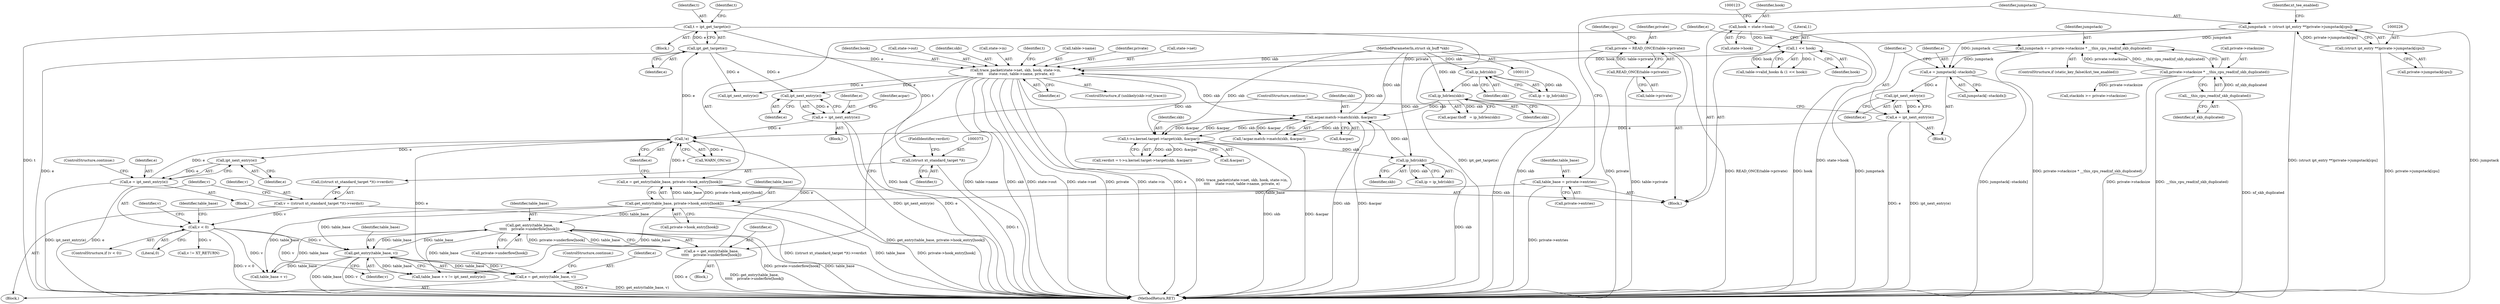 digraph "0_linux_57ebd808a97d7c5b1e1afb937c2db22beba3c1f8_0@pointer" {
"1000321" [label="(Call,t = ipt_get_target(e))"];
"1000323" [label="(Call,ipt_get_target(e))"];
"1000259" [label="(Call,!e)"];
"1000400" [label="(Call,e = get_entry(table_base,\n\t\t\t\t\t    private->underflow[hook]))"];
"1000402" [label="(Call,get_entry(table_base,\n\t\t\t\t\t    private->underflow[hook]))"];
"1000459" [label="(Call,get_entry(table_base, v))"];
"1000246" [label="(Call,get_entry(table_base, private->hook_entry[hook]))"];
"1000218" [label="(Call,table_base = private->entries)"];
"1000377" [label="(Call,v < 0)"];
"1000369" [label="(Call,v = ((struct xt_standard_target *)t)->verdict)"];
"1000496" [label="(Call,e = ipt_next_entry(e))"];
"1000498" [label="(Call,ipt_next_entry(e))"];
"1000339" [label="(Call,trace_packet(state->net, skb, hook, state->in,\n\t\t\t\t     state->out, table->name, private, e))"];
"1000302" [label="(Call,acpar.match->match(skb, &acpar))"];
"1000184" [label="(Call,ip_hdrlen(skb))"];
"1000144" [label="(Call,ip_hdr(skb))"];
"1000111" [label="(MethodParameterIn,struct sk_buff *skb)"];
"1000494" [label="(Call,ip_hdr(skb))"];
"1000483" [label="(Call,t->u.kernel.target->target(skb, &acpar))"];
"1000202" [label="(Call,1 << hook)"];
"1000116" [label="(Call,hook = state->hook)"];
"1000209" [label="(Call,private = READ_ONCE(table->private))"];
"1000211" [label="(Call,READ_ONCE(table->private))"];
"1000417" [label="(Call,e = ipt_next_entry(e))"];
"1000419" [label="(Call,ipt_next_entry(e))"];
"1000411" [label="(Call,e = jumpstack[--stackidx])"];
"1000236" [label="(Call,jumpstack += private->stacksize * __this_cpu_read(nf_skb_duplicated))"];
"1000238" [label="(Call,private->stacksize * __this_cpu_read(nf_skb_duplicated))"];
"1000242" [label="(Call,__this_cpu_read(nf_skb_duplicated))"];
"1000223" [label="(Call,jumpstack  = (struct ipt_entry **)private->jumpstack[cpu])"];
"1000225" [label="(Call,(struct ipt_entry **)private->jumpstack[cpu])"];
"1000244" [label="(Call,e = get_entry(table_base, private->hook_entry[hook]))"];
"1000276" [label="(Call,e = ipt_next_entry(e))"];
"1000278" [label="(Call,ipt_next_entry(e))"];
"1000457" [label="(Call,e = get_entry(table_base, v))"];
"1000372" [label="(Call,(struct xt_standard_target *)t)"];
"1000243" [label="(Identifier,nf_skb_duplicated)"];
"1000254" [label="(Block,)"];
"1000498" [label="(Call,ipt_next_entry(e))"];
"1000355" [label="(Identifier,e)"];
"1000383" [label="(Identifier,v)"];
"1000321" [label="(Call,t = ipt_get_target(e))"];
"1000114" [label="(Block,)"];
"1000494" [label="(Call,ip_hdr(skb))"];
"1000322" [label="(Identifier,t)"];
"1000118" [label="(Call,state->hook)"];
"1000481" [label="(Call,verdict = t->u.kernel.target->target(skb, &acpar))"];
"1000495" [label="(Identifier,skb)"];
"1000484" [label="(Identifier,skb)"];
"1000225" [label="(Call,(struct ipt_entry **)private->jumpstack[cpu])"];
"1000344" [label="(Identifier,hook)"];
"1000404" [label="(Call,private->underflow[hook])"];
"1000348" [label="(Call,state->out)"];
"1000491" [label="(Block,)"];
"1000210" [label="(Identifier,private)"];
"1000499" [label="(Identifier,e)"];
"1000278" [label="(Call,ipt_next_entry(e))"];
"1000413" [label="(Call,jumpstack[--stackidx])"];
"1000246" [label="(Call,get_entry(table_base, private->hook_entry[hook]))"];
"1000212" [label="(Call,table->private)"];
"1000410" [label="(Block,)"];
"1000370" [label="(Identifier,v)"];
"1000259" [label="(Call,!e)"];
"1000424" [label="(Call,table_base + v != ipt_next_entry(e))"];
"1000371" [label="(Call,((struct xt_standard_target *)t)->verdict)"];
"1000343" [label="(Identifier,skb)"];
"1000377" [label="(Call,v < 0)"];
"1000219" [label="(Identifier,table_base)"];
"1000242" [label="(Call,__this_cpu_read(nf_skb_duplicated))"];
"1000323" [label="(Call,ipt_get_target(e))"];
"1000505" [label="(Identifier,acpar)"];
"1000280" [label="(ControlStructure,continue;)"];
"1000403" [label="(Identifier,table_base)"];
"1000116" [label="(Call,hook = state->hook)"];
"1000245" [label="(Identifier,e)"];
"1000227" [label="(Call,private->jumpstack[cpu])"];
"1000180" [label="(Call,acpar.thoff   = ip_hdrlen(skb))"];
"1000144" [label="(Call,ip_hdr(skb))"];
"1000303" [label="(Identifier,skb)"];
"1000419" [label="(Call,ipt_next_entry(e))"];
"1000519" [label="(MethodReturn,RET)"];
"1000203" [label="(Literal,1)"];
"1000244" [label="(Call,e = get_entry(table_base, private->hook_entry[hook]))"];
"1000459" [label="(Call,get_entry(table_base, v))"];
"1000462" [label="(ControlStructure,continue;)"];
"1000334" [label="(ControlStructure,if (unlikely(skb->nf_trace)))"];
"1000202" [label="(Call,1 << hook)"];
"1000304" [label="(Call,&acpar)"];
"1000302" [label="(Call,acpar.match->match(skb, &acpar))"];
"1000216" [label="(Identifier,cpu)"];
"1000247" [label="(Identifier,table_base)"];
"1000184" [label="(Call,ip_hdrlen(skb))"];
"1000367" [label="(Block,)"];
"1000238" [label="(Call,private->stacksize * __this_cpu_read(nf_skb_duplicated))"];
"1000277" [label="(Identifier,e)"];
"1000117" [label="(Identifier,hook)"];
"1000376" [label="(ControlStructure,if (v < 0))"];
"1000460" [label="(Identifier,table_base)"];
"1000301" [label="(Call,!acpar.match->match(skb, &acpar))"];
"1000441" [label="(Call,stackidx >= private->stacksize)"];
"1000260" [label="(Identifier,e)"];
"1000345" [label="(Call,state->in)"];
"1000232" [label="(ControlStructure,if (static_key_false(&xt_tee_enabled)))"];
"1000324" [label="(Identifier,e)"];
"1000375" [label="(FieldIdentifier,verdict)"];
"1000457" [label="(Call,e = get_entry(table_base, v))"];
"1000458" [label="(Identifier,e)"];
"1000198" [label="(Call,table->valid_hooks & (1 << hook))"];
"1000426" [label="(Identifier,table_base)"];
"1000418" [label="(Identifier,e)"];
"1000400" [label="(Call,e = get_entry(table_base,\n\t\t\t\t\t    private->underflow[hook]))"];
"1000330" [label="(Identifier,t)"];
"1000379" [label="(Literal,0)"];
"1000362" [label="(Identifier,t)"];
"1000411" [label="(Call,e = jumpstack[--stackidx])"];
"1000339" [label="(Call,trace_packet(state->net, skb, hook, state->in,\n\t\t\t\t     state->out, table->name, private, e))"];
"1000492" [label="(Call,ip = ip_hdr(skb))"];
"1000351" [label="(Call,table->name)"];
"1000185" [label="(Identifier,skb)"];
"1000412" [label="(Identifier,e)"];
"1000417" [label="(Call,e = ipt_next_entry(e))"];
"1000420" [label="(Identifier,e)"];
"1000220" [label="(Call,private->entries)"];
"1000204" [label="(Identifier,hook)"];
"1000497" [label="(Identifier,e)"];
"1000239" [label="(Call,private->stacksize)"];
"1000382" [label="(Call,v != XT_RETURN)"];
"1000399" [label="(Block,)"];
"1000258" [label="(Call,WARN_ON(!e))"];
"1000428" [label="(Call,ipt_next_entry(e))"];
"1000276" [label="(Call,e = ipt_next_entry(e))"];
"1000401" [label="(Identifier,e)"];
"1000223" [label="(Call,jumpstack  = (struct ipt_entry **)private->jumpstack[cpu])"];
"1000237" [label="(Identifier,jumpstack)"];
"1000235" [label="(Identifier,xt_tee_enabled)"];
"1000274" [label="(Block,)"];
"1000218" [label="(Call,table_base = private->entries)"];
"1000485" [label="(Call,&acpar)"];
"1000111" [label="(MethodParameterIn,struct sk_buff *skb)"];
"1000248" [label="(Call,private->hook_entry[hook])"];
"1000496" [label="(Call,e = ipt_next_entry(e))"];
"1000279" [label="(Identifier,e)"];
"1000461" [label="(Identifier,v)"];
"1000224" [label="(Identifier,jumpstack)"];
"1000354" [label="(Identifier,private)"];
"1000209" [label="(Call,private = READ_ONCE(table->private))"];
"1000425" [label="(Call,table_base + v)"];
"1000369" [label="(Call,v = ((struct xt_standard_target *)t)->verdict)"];
"1000372" [label="(Call,(struct xt_standard_target *)t)"];
"1000374" [label="(Identifier,t)"];
"1000236" [label="(Call,jumpstack += private->stacksize * __this_cpu_read(nf_skb_duplicated))"];
"1000340" [label="(Call,state->net)"];
"1000402" [label="(Call,get_entry(table_base,\n\t\t\t\t\t    private->underflow[hook]))"];
"1000483" [label="(Call,t->u.kernel.target->target(skb, &acpar))"];
"1000142" [label="(Call,ip = ip_hdr(skb))"];
"1000378" [label="(Identifier,v)"];
"1000421" [label="(ControlStructure,continue;)"];
"1000211" [label="(Call,READ_ONCE(table->private))"];
"1000145" [label="(Identifier,skb)"];
"1000321" -> "1000254"  [label="AST: "];
"1000321" -> "1000323"  [label="CFG: "];
"1000322" -> "1000321"  [label="AST: "];
"1000323" -> "1000321"  [label="AST: "];
"1000330" -> "1000321"  [label="CFG: "];
"1000321" -> "1000519"  [label="DDG: t"];
"1000321" -> "1000519"  [label="DDG: ipt_get_target(e)"];
"1000323" -> "1000321"  [label="DDG: e"];
"1000321" -> "1000372"  [label="DDG: t"];
"1000323" -> "1000324"  [label="CFG: "];
"1000324" -> "1000323"  [label="AST: "];
"1000323" -> "1000519"  [label="DDG: e"];
"1000259" -> "1000323"  [label="DDG: e"];
"1000323" -> "1000339"  [label="DDG: e"];
"1000323" -> "1000428"  [label="DDG: e"];
"1000323" -> "1000498"  [label="DDG: e"];
"1000259" -> "1000258"  [label="AST: "];
"1000259" -> "1000260"  [label="CFG: "];
"1000260" -> "1000259"  [label="AST: "];
"1000258" -> "1000259"  [label="CFG: "];
"1000259" -> "1000258"  [label="DDG: e"];
"1000400" -> "1000259"  [label="DDG: e"];
"1000496" -> "1000259"  [label="DDG: e"];
"1000417" -> "1000259"  [label="DDG: e"];
"1000244" -> "1000259"  [label="DDG: e"];
"1000276" -> "1000259"  [label="DDG: e"];
"1000457" -> "1000259"  [label="DDG: e"];
"1000259" -> "1000278"  [label="DDG: e"];
"1000400" -> "1000399"  [label="AST: "];
"1000400" -> "1000402"  [label="CFG: "];
"1000401" -> "1000400"  [label="AST: "];
"1000402" -> "1000400"  [label="AST: "];
"1000421" -> "1000400"  [label="CFG: "];
"1000400" -> "1000519"  [label="DDG: e"];
"1000400" -> "1000519"  [label="DDG: get_entry(table_base,\n\t\t\t\t\t    private->underflow[hook])"];
"1000402" -> "1000400"  [label="DDG: table_base"];
"1000402" -> "1000400"  [label="DDG: private->underflow[hook]"];
"1000402" -> "1000404"  [label="CFG: "];
"1000403" -> "1000402"  [label="AST: "];
"1000404" -> "1000402"  [label="AST: "];
"1000402" -> "1000519"  [label="DDG: private->underflow[hook]"];
"1000402" -> "1000519"  [label="DDG: table_base"];
"1000459" -> "1000402"  [label="DDG: table_base"];
"1000246" -> "1000402"  [label="DDG: table_base"];
"1000402" -> "1000424"  [label="DDG: table_base"];
"1000402" -> "1000425"  [label="DDG: table_base"];
"1000402" -> "1000459"  [label="DDG: table_base"];
"1000459" -> "1000457"  [label="AST: "];
"1000459" -> "1000461"  [label="CFG: "];
"1000460" -> "1000459"  [label="AST: "];
"1000461" -> "1000459"  [label="AST: "];
"1000457" -> "1000459"  [label="CFG: "];
"1000459" -> "1000519"  [label="DDG: v"];
"1000459" -> "1000519"  [label="DDG: table_base"];
"1000459" -> "1000424"  [label="DDG: table_base"];
"1000459" -> "1000425"  [label="DDG: table_base"];
"1000459" -> "1000457"  [label="DDG: table_base"];
"1000459" -> "1000457"  [label="DDG: v"];
"1000246" -> "1000459"  [label="DDG: table_base"];
"1000377" -> "1000459"  [label="DDG: v"];
"1000246" -> "1000244"  [label="AST: "];
"1000246" -> "1000248"  [label="CFG: "];
"1000247" -> "1000246"  [label="AST: "];
"1000248" -> "1000246"  [label="AST: "];
"1000244" -> "1000246"  [label="CFG: "];
"1000246" -> "1000519"  [label="DDG: private->hook_entry[hook]"];
"1000246" -> "1000519"  [label="DDG: table_base"];
"1000246" -> "1000244"  [label="DDG: table_base"];
"1000246" -> "1000244"  [label="DDG: private->hook_entry[hook]"];
"1000218" -> "1000246"  [label="DDG: table_base"];
"1000246" -> "1000424"  [label="DDG: table_base"];
"1000246" -> "1000425"  [label="DDG: table_base"];
"1000218" -> "1000114"  [label="AST: "];
"1000218" -> "1000220"  [label="CFG: "];
"1000219" -> "1000218"  [label="AST: "];
"1000220" -> "1000218"  [label="AST: "];
"1000224" -> "1000218"  [label="CFG: "];
"1000218" -> "1000519"  [label="DDG: private->entries"];
"1000377" -> "1000376"  [label="AST: "];
"1000377" -> "1000379"  [label="CFG: "];
"1000378" -> "1000377"  [label="AST: "];
"1000379" -> "1000377"  [label="AST: "];
"1000383" -> "1000377"  [label="CFG: "];
"1000426" -> "1000377"  [label="CFG: "];
"1000377" -> "1000519"  [label="DDG: v < 0"];
"1000369" -> "1000377"  [label="DDG: v"];
"1000377" -> "1000382"  [label="DDG: v"];
"1000377" -> "1000424"  [label="DDG: v"];
"1000377" -> "1000425"  [label="DDG: v"];
"1000369" -> "1000367"  [label="AST: "];
"1000369" -> "1000371"  [label="CFG: "];
"1000370" -> "1000369"  [label="AST: "];
"1000371" -> "1000369"  [label="AST: "];
"1000378" -> "1000369"  [label="CFG: "];
"1000369" -> "1000519"  [label="DDG: ((struct xt_standard_target *)t)->verdict"];
"1000496" -> "1000491"  [label="AST: "];
"1000496" -> "1000498"  [label="CFG: "];
"1000497" -> "1000496"  [label="AST: "];
"1000498" -> "1000496"  [label="AST: "];
"1000505" -> "1000496"  [label="CFG: "];
"1000496" -> "1000519"  [label="DDG: ipt_next_entry(e)"];
"1000496" -> "1000519"  [label="DDG: e"];
"1000498" -> "1000496"  [label="DDG: e"];
"1000498" -> "1000499"  [label="CFG: "];
"1000499" -> "1000498"  [label="AST: "];
"1000339" -> "1000498"  [label="DDG: e"];
"1000339" -> "1000334"  [label="AST: "];
"1000339" -> "1000355"  [label="CFG: "];
"1000340" -> "1000339"  [label="AST: "];
"1000343" -> "1000339"  [label="AST: "];
"1000344" -> "1000339"  [label="AST: "];
"1000345" -> "1000339"  [label="AST: "];
"1000348" -> "1000339"  [label="AST: "];
"1000351" -> "1000339"  [label="AST: "];
"1000354" -> "1000339"  [label="AST: "];
"1000355" -> "1000339"  [label="AST: "];
"1000362" -> "1000339"  [label="CFG: "];
"1000339" -> "1000519"  [label="DDG: trace_packet(state->net, skb, hook, state->in,\n\t\t\t\t     state->out, table->name, private, e)"];
"1000339" -> "1000519"  [label="DDG: hook"];
"1000339" -> "1000519"  [label="DDG: table->name"];
"1000339" -> "1000519"  [label="DDG: skb"];
"1000339" -> "1000519"  [label="DDG: state->out"];
"1000339" -> "1000519"  [label="DDG: state->net"];
"1000339" -> "1000519"  [label="DDG: private"];
"1000339" -> "1000519"  [label="DDG: state->in"];
"1000339" -> "1000519"  [label="DDG: e"];
"1000339" -> "1000302"  [label="DDG: skb"];
"1000302" -> "1000339"  [label="DDG: skb"];
"1000111" -> "1000339"  [label="DDG: skb"];
"1000202" -> "1000339"  [label="DDG: hook"];
"1000209" -> "1000339"  [label="DDG: private"];
"1000339" -> "1000428"  [label="DDG: e"];
"1000339" -> "1000483"  [label="DDG: skb"];
"1000302" -> "1000301"  [label="AST: "];
"1000302" -> "1000304"  [label="CFG: "];
"1000303" -> "1000302"  [label="AST: "];
"1000304" -> "1000302"  [label="AST: "];
"1000301" -> "1000302"  [label="CFG: "];
"1000302" -> "1000519"  [label="DDG: &acpar"];
"1000302" -> "1000519"  [label="DDG: skb"];
"1000302" -> "1000301"  [label="DDG: skb"];
"1000302" -> "1000301"  [label="DDG: &acpar"];
"1000184" -> "1000302"  [label="DDG: skb"];
"1000494" -> "1000302"  [label="DDG: skb"];
"1000111" -> "1000302"  [label="DDG: skb"];
"1000483" -> "1000302"  [label="DDG: &acpar"];
"1000302" -> "1000483"  [label="DDG: skb"];
"1000302" -> "1000483"  [label="DDG: &acpar"];
"1000184" -> "1000180"  [label="AST: "];
"1000184" -> "1000185"  [label="CFG: "];
"1000185" -> "1000184"  [label="AST: "];
"1000180" -> "1000184"  [label="CFG: "];
"1000184" -> "1000519"  [label="DDG: skb"];
"1000184" -> "1000180"  [label="DDG: skb"];
"1000144" -> "1000184"  [label="DDG: skb"];
"1000111" -> "1000184"  [label="DDG: skb"];
"1000144" -> "1000142"  [label="AST: "];
"1000144" -> "1000145"  [label="CFG: "];
"1000145" -> "1000144"  [label="AST: "];
"1000142" -> "1000144"  [label="CFG: "];
"1000144" -> "1000142"  [label="DDG: skb"];
"1000111" -> "1000144"  [label="DDG: skb"];
"1000111" -> "1000110"  [label="AST: "];
"1000111" -> "1000519"  [label="DDG: skb"];
"1000111" -> "1000483"  [label="DDG: skb"];
"1000111" -> "1000494"  [label="DDG: skb"];
"1000494" -> "1000492"  [label="AST: "];
"1000494" -> "1000495"  [label="CFG: "];
"1000495" -> "1000494"  [label="AST: "];
"1000492" -> "1000494"  [label="CFG: "];
"1000494" -> "1000519"  [label="DDG: skb"];
"1000494" -> "1000492"  [label="DDG: skb"];
"1000483" -> "1000494"  [label="DDG: skb"];
"1000483" -> "1000481"  [label="AST: "];
"1000483" -> "1000485"  [label="CFG: "];
"1000484" -> "1000483"  [label="AST: "];
"1000485" -> "1000483"  [label="AST: "];
"1000481" -> "1000483"  [label="CFG: "];
"1000483" -> "1000519"  [label="DDG: &acpar"];
"1000483" -> "1000519"  [label="DDG: skb"];
"1000483" -> "1000481"  [label="DDG: skb"];
"1000483" -> "1000481"  [label="DDG: &acpar"];
"1000202" -> "1000198"  [label="AST: "];
"1000202" -> "1000204"  [label="CFG: "];
"1000203" -> "1000202"  [label="AST: "];
"1000204" -> "1000202"  [label="AST: "];
"1000198" -> "1000202"  [label="CFG: "];
"1000202" -> "1000519"  [label="DDG: hook"];
"1000202" -> "1000198"  [label="DDG: 1"];
"1000202" -> "1000198"  [label="DDG: hook"];
"1000116" -> "1000202"  [label="DDG: hook"];
"1000116" -> "1000114"  [label="AST: "];
"1000116" -> "1000118"  [label="CFG: "];
"1000117" -> "1000116"  [label="AST: "];
"1000118" -> "1000116"  [label="AST: "];
"1000123" -> "1000116"  [label="CFG: "];
"1000116" -> "1000519"  [label="DDG: state->hook"];
"1000209" -> "1000114"  [label="AST: "];
"1000209" -> "1000211"  [label="CFG: "];
"1000210" -> "1000209"  [label="AST: "];
"1000211" -> "1000209"  [label="AST: "];
"1000216" -> "1000209"  [label="CFG: "];
"1000209" -> "1000519"  [label="DDG: private"];
"1000209" -> "1000519"  [label="DDG: READ_ONCE(table->private)"];
"1000211" -> "1000209"  [label="DDG: table->private"];
"1000211" -> "1000212"  [label="CFG: "];
"1000212" -> "1000211"  [label="AST: "];
"1000211" -> "1000519"  [label="DDG: table->private"];
"1000417" -> "1000410"  [label="AST: "];
"1000417" -> "1000419"  [label="CFG: "];
"1000418" -> "1000417"  [label="AST: "];
"1000419" -> "1000417"  [label="AST: "];
"1000421" -> "1000417"  [label="CFG: "];
"1000417" -> "1000519"  [label="DDG: e"];
"1000417" -> "1000519"  [label="DDG: ipt_next_entry(e)"];
"1000419" -> "1000417"  [label="DDG: e"];
"1000419" -> "1000420"  [label="CFG: "];
"1000420" -> "1000419"  [label="AST: "];
"1000411" -> "1000419"  [label="DDG: e"];
"1000411" -> "1000410"  [label="AST: "];
"1000411" -> "1000413"  [label="CFG: "];
"1000412" -> "1000411"  [label="AST: "];
"1000413" -> "1000411"  [label="AST: "];
"1000418" -> "1000411"  [label="CFG: "];
"1000411" -> "1000519"  [label="DDG: jumpstack[--stackidx]"];
"1000236" -> "1000411"  [label="DDG: jumpstack"];
"1000223" -> "1000411"  [label="DDG: jumpstack"];
"1000236" -> "1000232"  [label="AST: "];
"1000236" -> "1000238"  [label="CFG: "];
"1000237" -> "1000236"  [label="AST: "];
"1000238" -> "1000236"  [label="AST: "];
"1000245" -> "1000236"  [label="CFG: "];
"1000236" -> "1000519"  [label="DDG: jumpstack"];
"1000236" -> "1000519"  [label="DDG: private->stacksize * __this_cpu_read(nf_skb_duplicated)"];
"1000238" -> "1000236"  [label="DDG: private->stacksize"];
"1000238" -> "1000236"  [label="DDG: __this_cpu_read(nf_skb_duplicated)"];
"1000223" -> "1000236"  [label="DDG: jumpstack"];
"1000238" -> "1000242"  [label="CFG: "];
"1000239" -> "1000238"  [label="AST: "];
"1000242" -> "1000238"  [label="AST: "];
"1000238" -> "1000519"  [label="DDG: private->stacksize"];
"1000238" -> "1000519"  [label="DDG: __this_cpu_read(nf_skb_duplicated)"];
"1000242" -> "1000238"  [label="DDG: nf_skb_duplicated"];
"1000238" -> "1000441"  [label="DDG: private->stacksize"];
"1000242" -> "1000243"  [label="CFG: "];
"1000243" -> "1000242"  [label="AST: "];
"1000242" -> "1000519"  [label="DDG: nf_skb_duplicated"];
"1000223" -> "1000114"  [label="AST: "];
"1000223" -> "1000225"  [label="CFG: "];
"1000224" -> "1000223"  [label="AST: "];
"1000225" -> "1000223"  [label="AST: "];
"1000235" -> "1000223"  [label="CFG: "];
"1000223" -> "1000519"  [label="DDG: (struct ipt_entry **)private->jumpstack[cpu]"];
"1000223" -> "1000519"  [label="DDG: jumpstack"];
"1000225" -> "1000223"  [label="DDG: private->jumpstack[cpu]"];
"1000225" -> "1000227"  [label="CFG: "];
"1000226" -> "1000225"  [label="AST: "];
"1000227" -> "1000225"  [label="AST: "];
"1000225" -> "1000519"  [label="DDG: private->jumpstack[cpu]"];
"1000244" -> "1000114"  [label="AST: "];
"1000245" -> "1000244"  [label="AST: "];
"1000260" -> "1000244"  [label="CFG: "];
"1000244" -> "1000519"  [label="DDG: get_entry(table_base, private->hook_entry[hook])"];
"1000276" -> "1000274"  [label="AST: "];
"1000276" -> "1000278"  [label="CFG: "];
"1000277" -> "1000276"  [label="AST: "];
"1000278" -> "1000276"  [label="AST: "];
"1000280" -> "1000276"  [label="CFG: "];
"1000276" -> "1000519"  [label="DDG: ipt_next_entry(e)"];
"1000276" -> "1000519"  [label="DDG: e"];
"1000278" -> "1000276"  [label="DDG: e"];
"1000278" -> "1000279"  [label="CFG: "];
"1000279" -> "1000278"  [label="AST: "];
"1000457" -> "1000367"  [label="AST: "];
"1000458" -> "1000457"  [label="AST: "];
"1000462" -> "1000457"  [label="CFG: "];
"1000457" -> "1000519"  [label="DDG: get_entry(table_base, v)"];
"1000457" -> "1000519"  [label="DDG: e"];
"1000372" -> "1000371"  [label="AST: "];
"1000372" -> "1000374"  [label="CFG: "];
"1000373" -> "1000372"  [label="AST: "];
"1000374" -> "1000372"  [label="AST: "];
"1000375" -> "1000372"  [label="CFG: "];
"1000372" -> "1000519"  [label="DDG: t"];
}
